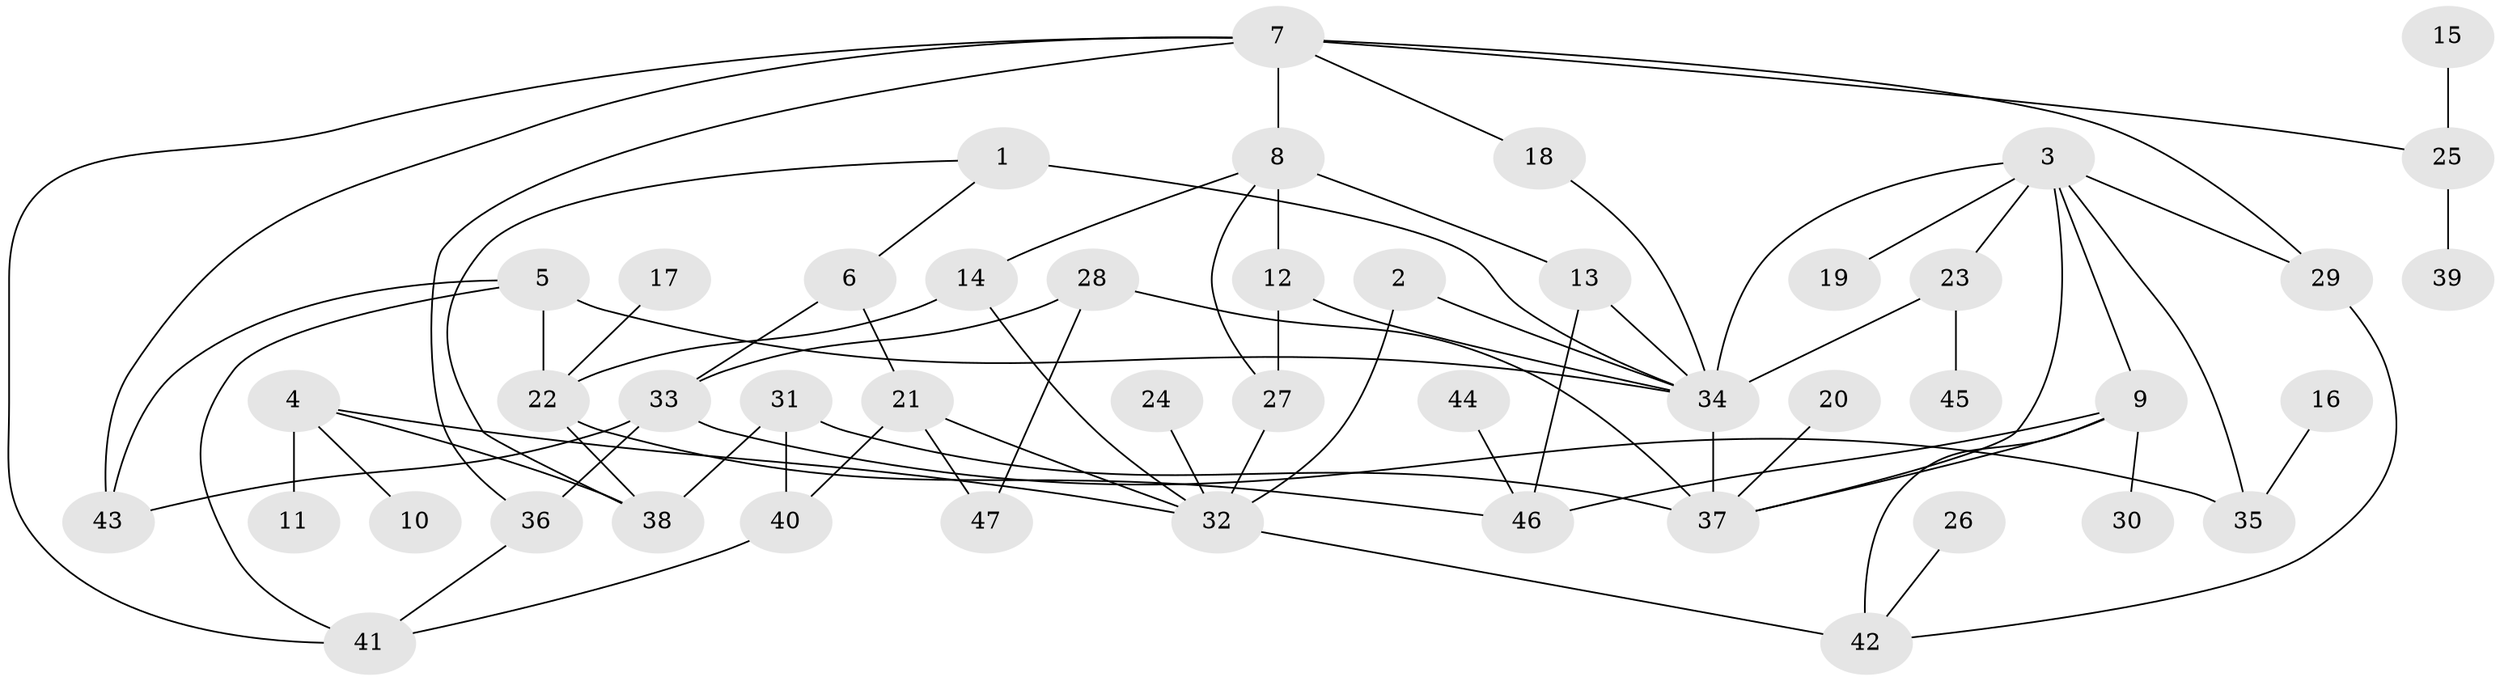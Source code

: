 // original degree distribution, {4: 0.13829787234042554, 5: 0.0851063829787234, 8: 0.010638297872340425, 3: 0.19148936170212766, 2: 0.35106382978723405, 7: 0.010638297872340425, 6: 0.010638297872340425, 1: 0.20212765957446807}
// Generated by graph-tools (version 1.1) at 2025/25/03/09/25 03:25:30]
// undirected, 47 vertices, 74 edges
graph export_dot {
graph [start="1"]
  node [color=gray90,style=filled];
  1;
  2;
  3;
  4;
  5;
  6;
  7;
  8;
  9;
  10;
  11;
  12;
  13;
  14;
  15;
  16;
  17;
  18;
  19;
  20;
  21;
  22;
  23;
  24;
  25;
  26;
  27;
  28;
  29;
  30;
  31;
  32;
  33;
  34;
  35;
  36;
  37;
  38;
  39;
  40;
  41;
  42;
  43;
  44;
  45;
  46;
  47;
  1 -- 6 [weight=1.0];
  1 -- 34 [weight=2.0];
  1 -- 38 [weight=1.0];
  2 -- 32 [weight=1.0];
  2 -- 34 [weight=1.0];
  3 -- 9 [weight=1.0];
  3 -- 19 [weight=1.0];
  3 -- 23 [weight=1.0];
  3 -- 29 [weight=1.0];
  3 -- 34 [weight=1.0];
  3 -- 35 [weight=1.0];
  3 -- 37 [weight=1.0];
  4 -- 10 [weight=1.0];
  4 -- 11 [weight=1.0];
  4 -- 32 [weight=1.0];
  4 -- 38 [weight=1.0];
  5 -- 22 [weight=1.0];
  5 -- 34 [weight=1.0];
  5 -- 41 [weight=1.0];
  5 -- 43 [weight=1.0];
  6 -- 21 [weight=1.0];
  6 -- 33 [weight=1.0];
  7 -- 8 [weight=1.0];
  7 -- 18 [weight=1.0];
  7 -- 25 [weight=1.0];
  7 -- 29 [weight=1.0];
  7 -- 36 [weight=1.0];
  7 -- 41 [weight=1.0];
  7 -- 43 [weight=1.0];
  8 -- 12 [weight=1.0];
  8 -- 13 [weight=2.0];
  8 -- 14 [weight=1.0];
  8 -- 27 [weight=1.0];
  9 -- 30 [weight=1.0];
  9 -- 37 [weight=1.0];
  9 -- 42 [weight=1.0];
  9 -- 46 [weight=1.0];
  12 -- 27 [weight=1.0];
  12 -- 34 [weight=1.0];
  13 -- 34 [weight=1.0];
  13 -- 46 [weight=1.0];
  14 -- 22 [weight=1.0];
  14 -- 32 [weight=1.0];
  15 -- 25 [weight=1.0];
  16 -- 35 [weight=1.0];
  17 -- 22 [weight=1.0];
  18 -- 34 [weight=1.0];
  20 -- 37 [weight=1.0];
  21 -- 32 [weight=1.0];
  21 -- 40 [weight=1.0];
  21 -- 47 [weight=1.0];
  22 -- 38 [weight=1.0];
  22 -- 46 [weight=1.0];
  23 -- 34 [weight=1.0];
  23 -- 45 [weight=1.0];
  24 -- 32 [weight=1.0];
  25 -- 39 [weight=2.0];
  26 -- 42 [weight=1.0];
  27 -- 32 [weight=1.0];
  28 -- 33 [weight=1.0];
  28 -- 37 [weight=1.0];
  28 -- 47 [weight=1.0];
  29 -- 42 [weight=1.0];
  31 -- 37 [weight=1.0];
  31 -- 38 [weight=1.0];
  31 -- 40 [weight=1.0];
  32 -- 42 [weight=2.0];
  33 -- 35 [weight=1.0];
  33 -- 36 [weight=1.0];
  33 -- 43 [weight=1.0];
  34 -- 37 [weight=2.0];
  36 -- 41 [weight=1.0];
  40 -- 41 [weight=1.0];
  44 -- 46 [weight=1.0];
}
